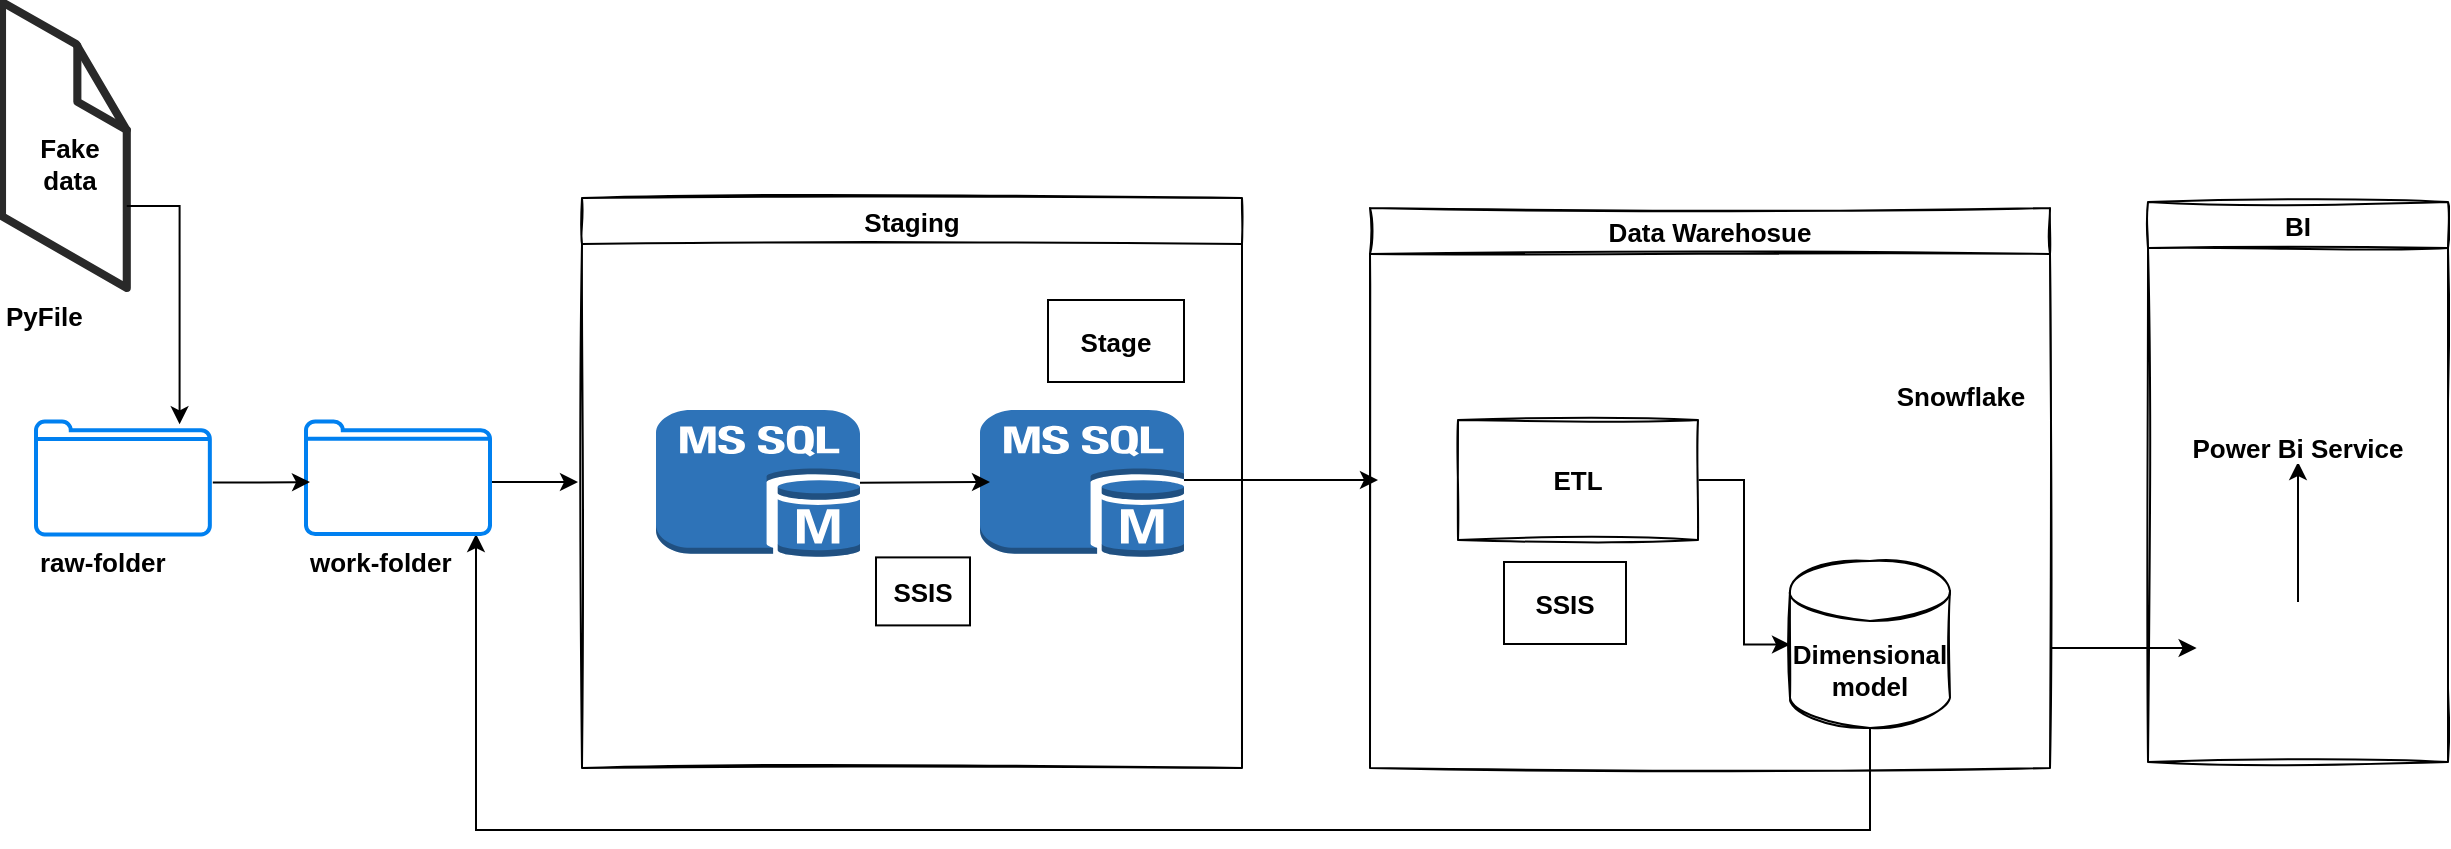 <mxfile version="14.9.6" type="device" pages="2"><diagram id="dENaz6ImrjyekTZDpWiP" name="data-pipeline"><mxGraphModel dx="1283" dy="741" grid="0" gridSize="10" guides="1" tooltips="1" connect="1" arrows="1" fold="1" page="0" pageScale="1" pageWidth="850" pageHeight="1100" math="0" shadow="0"><root><mxCell id="0"/><mxCell id="1" parent="0"/><mxCell id="Mzzxjy7jzF-vHw1KmqbQ-9" value="Staging" style="swimlane;rounded=0;glass=0;sketch=1;fontSize=13;" parent="1" vertex="1"><mxGeometry x="429" y="278" width="330" height="285" as="geometry"/></mxCell><mxCell id="Mzzxjy7jzF-vHw1KmqbQ-3" value="" style="outlineConnect=0;dashed=0;verticalLabelPosition=bottom;verticalAlign=top;align=center;html=1;shape=mxgraph.aws3.ms_sql_instance;fillColor=#2E73B8;gradientColor=none;" parent="Mzzxjy7jzF-vHw1KmqbQ-9" vertex="1"><mxGeometry x="37" y="106" width="102" height="73.7" as="geometry"/></mxCell><mxCell id="2TSU9g-TqxIvocp4-xEY-1" value="" style="outlineConnect=0;dashed=0;verticalLabelPosition=bottom;verticalAlign=top;align=center;html=1;shape=mxgraph.aws3.ms_sql_instance;fillColor=#2E73B8;gradientColor=none;" parent="Mzzxjy7jzF-vHw1KmqbQ-9" vertex="1"><mxGeometry x="199" y="106" width="102" height="73.7" as="geometry"/></mxCell><mxCell id="2TSU9g-TqxIvocp4-xEY-3" value="Stage" style="rounded=0;whiteSpace=wrap;html=1;fontSize=13;fontStyle=1" parent="Mzzxjy7jzF-vHw1KmqbQ-9" vertex="1"><mxGeometry x="233" y="51" width="68" height="41" as="geometry"/></mxCell><mxCell id="PzhzmPESxFezaoahxB4v-3" value="" style="endArrow=classic;html=1;" parent="Mzzxjy7jzF-vHw1KmqbQ-9" edge="1"><mxGeometry width="50" height="50" relative="1" as="geometry"><mxPoint x="139" y="142.35" as="sourcePoint"/><mxPoint x="204" y="142" as="targetPoint"/></mxGeometry></mxCell><mxCell id="PzhzmPESxFezaoahxB4v-5" value="SSIS" style="rounded=0;whiteSpace=wrap;html=1;fontSize=13;fontStyle=1" parent="Mzzxjy7jzF-vHw1KmqbQ-9" vertex="1"><mxGeometry x="147" y="179.7" width="47" height="34" as="geometry"/></mxCell><mxCell id="Mzzxjy7jzF-vHw1KmqbQ-28" style="edgeStyle=orthogonalEdgeStyle;rounded=0;orthogonalLoop=1;jettySize=auto;html=1;entryX=0;entryY=0.5;entryDx=0;entryDy=0;" parent="1" source="Mzzxjy7jzF-vHw1KmqbQ-11" target="Mzzxjy7jzF-vHw1KmqbQ-27" edge="1"><mxGeometry relative="1" as="geometry"><Array as="points"><mxPoint x="1010" y="503"/><mxPoint x="1010" y="503"/></Array><mxPoint x="1060" y="500" as="targetPoint"/></mxGeometry></mxCell><mxCell id="Mzzxjy7jzF-vHw1KmqbQ-11" value="Data Warehosue" style="swimlane;rounded=0;glass=0;sketch=1;fontSize=13;" parent="1" vertex="1"><mxGeometry x="823" y="283" width="340" height="280" as="geometry"/></mxCell><mxCell id="Mzzxjy7jzF-vHw1KmqbQ-12" value="Snowflake" style="shape=image;html=1;verticalAlign=top;verticalLabelPosition=bottom;labelBackgroundColor=#ffffff;imageAspect=0;aspect=fixed;image=https://cdn2.iconfinder.com/data/icons/free-color-outline-christmas/24/christmas-snow-snowflake-weather-winter-128.png;rounded=0;glass=0;sketch=1;fontStyle=1;fontSize=13;" parent="Mzzxjy7jzF-vHw1KmqbQ-11" vertex="1"><mxGeometry x="270" y="30" width="50" height="50" as="geometry"/></mxCell><mxCell id="Mzzxjy7jzF-vHw1KmqbQ-43" style="edgeStyle=orthogonalEdgeStyle;rounded=0;orthogonalLoop=1;jettySize=auto;html=1;entryX=0;entryY=0.5;entryDx=0;entryDy=0;entryPerimeter=0;" parent="Mzzxjy7jzF-vHw1KmqbQ-11" source="Mzzxjy7jzF-vHw1KmqbQ-17" target="Mzzxjy7jzF-vHw1KmqbQ-42" edge="1"><mxGeometry relative="1" as="geometry"/></mxCell><mxCell id="Mzzxjy7jzF-vHw1KmqbQ-17" value="ETL" style="rounded=0;whiteSpace=wrap;html=1;glass=0;sketch=1;fontSize=13;fontStyle=1" parent="Mzzxjy7jzF-vHw1KmqbQ-11" vertex="1"><mxGeometry x="44" y="106" width="120" height="60" as="geometry"/></mxCell><mxCell id="Mzzxjy7jzF-vHw1KmqbQ-42" value="Dimensional model" style="shape=cylinder3;whiteSpace=wrap;html=1;boundedLbl=1;backgroundOutline=1;size=15;rounded=0;glass=0;sketch=1;fontSize=13;fontStyle=1" parent="Mzzxjy7jzF-vHw1KmqbQ-11" vertex="1"><mxGeometry x="210" y="176.5" width="80" height="83.5" as="geometry"/></mxCell><mxCell id="Mzzxjy7jzF-vHw1KmqbQ-44" value="BI" style="swimlane;rounded=0;glass=0;sketch=1;fontSize=13;fontStyle=1" parent="1" vertex="1"><mxGeometry x="1212" y="280" width="150" height="280" as="geometry"/></mxCell><mxCell id="Mzzxjy7jzF-vHw1KmqbQ-47" style="edgeStyle=orthogonalEdgeStyle;rounded=0;orthogonalLoop=1;jettySize=auto;html=1;" parent="Mzzxjy7jzF-vHw1KmqbQ-44" source="Mzzxjy7jzF-vHw1KmqbQ-27" edge="1"><mxGeometry relative="1" as="geometry"><mxPoint x="75" y="130" as="targetPoint"/><Array as="points"><mxPoint x="75" y="140"/><mxPoint x="75" y="140"/></Array></mxGeometry></mxCell><mxCell id="Mzzxjy7jzF-vHw1KmqbQ-27" value="" style="shape=image;verticalLabelPosition=bottom;labelBackgroundColor=#ffffff;verticalAlign=top;aspect=fixed;imageAspect=0;image=https://sereviso.com/wp-content/uploads/2018/06/power-bi-1.jpg;fontSize=13;fontStyle=1" parent="Mzzxjy7jzF-vHw1KmqbQ-44" vertex="1"><mxGeometry x="24.31" y="200" width="106.79" height="46" as="geometry"/></mxCell><mxCell id="Mzzxjy7jzF-vHw1KmqbQ-46" value="Power Bi Service" style="shape=image;verticalLabelPosition=bottom;labelBackgroundColor=#ffffff;verticalAlign=top;aspect=fixed;imageAspect=0;image=https://images.squarespace-cdn.com/content/v1/5dabbab8b6c1842bf803ac3c/1603849332264-DI52L7YIL0VXX3YOS6BF/power_bi_service.png;fontStyle=1;fontSize=13;" parent="Mzzxjy7jzF-vHw1KmqbQ-44" vertex="1"><mxGeometry x="24.31" y="50" width="101.38" height="59" as="geometry"/></mxCell><mxCell id="Mzzxjy7jzF-vHw1KmqbQ-48" style="edgeStyle=orthogonalEdgeStyle;rounded=0;orthogonalLoop=1;jettySize=auto;html=1;exitX=0.5;exitY=1;exitDx=0;exitDy=0;exitPerimeter=0;" parent="1" source="Mzzxjy7jzF-vHw1KmqbQ-42" edge="1" target="tfc18NWlPA2VXbHolN9N-1"><mxGeometry relative="1" as="geometry"><Array as="points"><mxPoint x="1073" y="594"/><mxPoint x="376" y="594"/></Array><mxPoint x="375" y="459" as="targetPoint"/></mxGeometry></mxCell><mxCell id="_Gk4IE1_l70vvHgD0pDw-3" style="edgeStyle=orthogonalEdgeStyle;rounded=0;orthogonalLoop=1;jettySize=auto;html=1;" parent="1" edge="1"><mxGeometry relative="1" as="geometry"><mxPoint x="381" y="420" as="sourcePoint"/><mxPoint x="427" y="420" as="targetPoint"/></mxGeometry></mxCell><mxCell id="_Gk4IE1_l70vvHgD0pDw-6" value="PyFile" style="verticalLabelPosition=bottom;html=1;verticalAlign=top;strokeWidth=1;align=left;outlineConnect=0;dashed=0;outlineConnect=0;shape=mxgraph.aws3d.file;aspect=fixed;strokeColor=#292929;fontSize=13;fontStyle=1" parent="1" vertex="1"><mxGeometry x="139" y="180" width="62.39" height="143" as="geometry"/></mxCell><mxCell id="_Gk4IE1_l70vvHgD0pDw-8" value="Fake data" style="text;html=1;strokeColor=none;fillColor=none;align=center;verticalAlign=middle;whiteSpace=wrap;rounded=0;fontSize=13;fontStyle=1" parent="1" vertex="1"><mxGeometry x="153" y="251" width="40" height="20" as="geometry"/></mxCell><mxCell id="2TSU9g-TqxIvocp4-xEY-2" value="" style="endArrow=classic;html=1;" parent="1" edge="1"><mxGeometry width="50" height="50" relative="1" as="geometry"><mxPoint x="730" y="419" as="sourcePoint"/><mxPoint x="827" y="419" as="targetPoint"/></mxGeometry></mxCell><mxCell id="PzhzmPESxFezaoahxB4v-6" value="SSIS" style="rounded=0;whiteSpace=wrap;html=1;fontSize=13;fontStyle=1" parent="1" vertex="1"><mxGeometry x="890" y="460" width="61" height="41" as="geometry"/></mxCell><mxCell id="tfc18NWlPA2VXbHolN9N-1" value="work-folder" style="html=1;verticalLabelPosition=bottom;align=left;labelBackgroundColor=#ffffff;verticalAlign=top;strokeWidth=2;strokeColor=#0080F0;shadow=0;dashed=0;shape=mxgraph.ios7.icons.folder;fontSize=13;fontStyle=1" parent="1" vertex="1"><mxGeometry x="291" y="389.75" width="92" height="56.25" as="geometry"/></mxCell><mxCell id="LJcnorPxfOHYI43vEVRr-1" value="raw-folder" style="html=1;verticalLabelPosition=bottom;align=left;labelBackgroundColor=#ffffff;verticalAlign=top;strokeWidth=2;strokeColor=#0080F0;shadow=0;dashed=0;shape=mxgraph.ios7.icons.folder;fontSize=13;fontStyle=1" vertex="1" parent="1"><mxGeometry x="156" y="389.75" width="86.92" height="56.5" as="geometry"/></mxCell><mxCell id="LJcnorPxfOHYI43vEVRr-2" style="edgeStyle=orthogonalEdgeStyle;rounded=0;orthogonalLoop=1;jettySize=auto;html=1;exitX=1.017;exitY=0.54;exitDx=0;exitDy=0;exitPerimeter=0;" edge="1" parent="1" source="LJcnorPxfOHYI43vEVRr-1"><mxGeometry relative="1" as="geometry"><mxPoint x="566" y="133" as="sourcePoint"/><mxPoint x="293" y="420" as="targetPoint"/></mxGeometry></mxCell><mxCell id="LJcnorPxfOHYI43vEVRr-4" style="edgeStyle=orthogonalEdgeStyle;rounded=0;orthogonalLoop=1;jettySize=auto;html=1;entryX=0.826;entryY=0.025;entryDx=0;entryDy=0;entryPerimeter=0;" edge="1" parent="1" source="_Gk4IE1_l70vvHgD0pDw-6" target="LJcnorPxfOHYI43vEVRr-1"><mxGeometry relative="1" as="geometry"><mxPoint x="322" y="174" as="sourcePoint"/><mxPoint x="370.602" y="173.74" as="targetPoint"/><Array as="points"><mxPoint x="228" y="282"/></Array></mxGeometry></mxCell></root></mxGraphModel></diagram><diagram id="1Oy2b3UEj91rFwWN2j8O" name="data-state"><mxGraphModel dx="898" dy="519" grid="1" gridSize="10" guides="1" tooltips="1" connect="1" arrows="1" fold="1" page="1" pageScale="1" pageWidth="850" pageHeight="1100" math="0" shadow="0"><root><mxCell id="JjxYdN48UUtYLLZxswHN-0"/><mxCell id="JjxYdN48UUtYLLZxswHN-1" parent="JjxYdN48UUtYLLZxswHN-0"/><mxCell id="MCWnTl7VxA7wRKekG7yr-2" value="working-folder" style="html=1;verticalLabelPosition=bottom;align=center;labelBackgroundColor=#ffffff;verticalAlign=top;strokeWidth=2;strokeColor=#0080F0;shadow=0;dashed=0;shape=mxgraph.ios7.icons.folder;" parent="JjxYdN48UUtYLLZxswHN-1" vertex="1"><mxGeometry x="170" y="280" width="30" height="19.5" as="geometry"/></mxCell><mxCell id="MCWnTl7VxA7wRKekG7yr-3" value="" style="outlineConnect=0;dashed=0;verticalLabelPosition=bottom;verticalAlign=top;align=center;html=1;shape=mxgraph.aws3.ms_sql_instance;fillColor=#2E73B8;gradientColor=none;" parent="JjxYdN48UUtYLLZxswHN-1" vertex="1"><mxGeometry x="270" y="320" width="60" height="64.5" as="geometry"/></mxCell><mxCell id="MCWnTl7VxA7wRKekG7yr-4" value="" style="outlineConnect=0;dashed=0;verticalLabelPosition=bottom;verticalAlign=top;align=center;html=1;shape=mxgraph.aws3.postgre_sql_instance;fillColor=#2E73B8;gradientColor=none;" parent="JjxYdN48UUtYLLZxswHN-1" vertex="1"><mxGeometry x="270" y="430" width="60" height="63" as="geometry"/></mxCell><mxCell id="MCWnTl7VxA7wRKekG7yr-5" value="" style="outlineConnect=0;dashed=0;verticalLabelPosition=bottom;verticalAlign=top;align=center;html=1;shape=mxgraph.aws3.mysql_db_instance;fillColor=#2E73B8;gradientColor=none;" parent="JjxYdN48UUtYLLZxswHN-1" vertex="1"><mxGeometry x="270" y="520" width="60" height="64.5" as="geometry"/></mxCell><mxCell id="MCWnTl7VxA7wRKekG7yr-6" value="collect" style="swimlane;rounded=0;glass=0;sketch=1;" parent="JjxYdN48UUtYLLZxswHN-1" vertex="1"><mxGeometry x="50" y="240" width="200" height="440" as="geometry"/></mxCell><mxCell id="MCWnTl7VxA7wRKekG7yr-7" value="process" style="swimlane;rounded=0;glass=0;sketch=1;" parent="JjxYdN48UUtYLLZxswHN-1" vertex="1"><mxGeometry x="270" y="240" width="200" height="440" as="geometry"/></mxCell><mxCell id="MCWnTl7VxA7wRKekG7yr-8" value="store" style="swimlane;rounded=0;glass=0;sketch=1;" parent="JjxYdN48UUtYLLZxswHN-1" vertex="1"><mxGeometry x="510" y="240" width="200" height="440" as="geometry"/></mxCell><mxCell id="MCWnTl7VxA7wRKekG7yr-9" value="serve" style="swimlane;rounded=0;glass=0;sketch=1;" parent="JjxYdN48UUtYLLZxswHN-1" vertex="1"><mxGeometry x="730" y="241.5" width="200" height="440" as="geometry"/></mxCell><mxCell id="MCWnTl7VxA7wRKekG7yr-10" value="" style="outlineConnect=0;dashed=0;verticalLabelPosition=bottom;verticalAlign=top;align=center;html=1;shape=mxgraph.aws3.ms_sql_instance;fillColor=#2E73B8;gradientColor=none;" parent="JjxYdN48UUtYLLZxswHN-1" vertex="1"><mxGeometry x="270" y="320" width="60" height="64.5" as="geometry"/></mxCell></root></mxGraphModel></diagram></mxfile>
